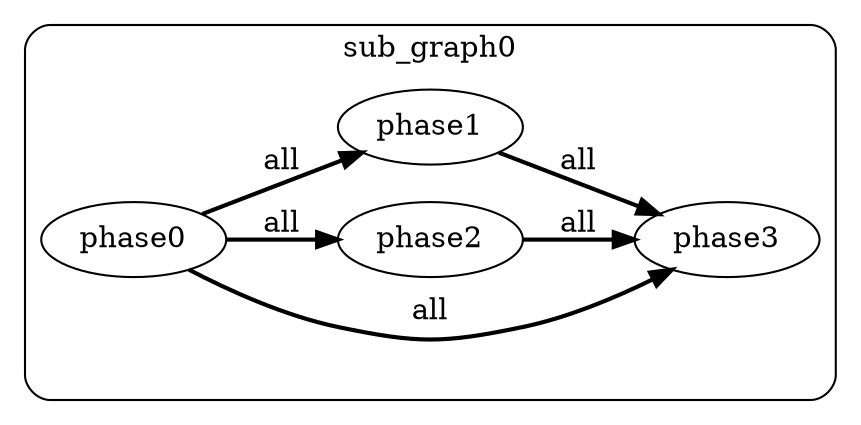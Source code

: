 digraph G {
    rankdir=LR;
  subgraph cluster_sub_graph0{
    style = rounded;
    label = "sub_graph0";
    sub_graph0_phase0 [label="phase0"];
    sub_graph0_phase3 [label="phase3"];
    sub_graph0_phase2 [label="phase2"];
    sub_graph0_phase1 [label="phase1"];
    sub_graph0_phase2 -> sub_graph0_phase3 [style=bold label="all"];
    sub_graph0_phase0 -> sub_graph0_phase3 [style=bold label="all"];
    sub_graph0_phase1 -> sub_graph0_phase3 [style=bold label="all"];
    sub_graph0_phase0 -> sub_graph0_phase2 [style=bold label="all"];
    sub_graph0_phase0 -> sub_graph0_phase1 [style=bold label="all"];
};
}

